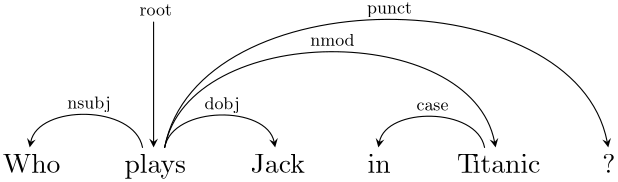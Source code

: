 <?xml version="1.0"?>
<!DOCTYPE ipe SYSTEM "ipe.dtd">
<ipe version="70000" creator="pdftoipe 2014/03/03">
<ipestyle>
<layout paper="425.197 141.732" frame="425.197 141.732" origin="0 0"/>
<symbol name="bullet"><path matrix="0.04 0 0 0.04 0 0" fill="black">
18 0 0 18 0 0 e</path></symbol>
</ipestyle>
<!-- Page: 1 1 -->
<page>
<text stroke="0 0 0" pos="0 0" transformations="affine" valign="baseline" size="9.9626" matrix="1 0 0 1 20.506 71.231">Who</text>
<text stroke="0 0 0" pos="0 0" transformations="affine" valign="baseline" size="9.9626" matrix="1 0 0 1 64.282 71.231">plays</text>
<text stroke="0 0 0" pos="0 0" transformations="affine" valign="baseline" size="9.9626" matrix="1 0 0 1 109.721 71.231">Jack</text>
<text stroke="0 0 0" pos="0 0" transformations="affine" valign="baseline" size="9.9626" matrix="1 0 0 1 151.833 71.231">in</text>
<text stroke="0 0 0" pos="0 0" transformations="affine" valign="baseline" size="9.9626" matrix="1 0 0 1 183.992 71.231">T</text>
<text stroke="0 0 0" pos="0 0" transformations="affine" valign="baseline" size="9.9626" matrix="1 0 0 1 189.73 71.231">itanic</text>
<text stroke="0 0 0" pos="0 0" transformations="affine" valign="baseline" size="9.9626" matrix="1 0 0 1 236.276 71.231">?</text>
<path stroke="0 0 0" pen="0.3985" cap="1">
70.8119 80.3967 m
67.7891 95.9473 33.2117 95.9473 30.5694 82.3542 c
</path>
<path fill="0 0 0" fillrule="wind">
30.1889 80.3967 m
32.3637 83.2243 l
30.5694 82.3542 l
29.2317 83.8331 l
</path>
<text stroke="0 0 0" pos="0 0" transformations="affine" valign="baseline" size="8.9664" matrix="0.7 0 0 0.7 43.701 94.413">nsubj</text>
<path stroke="0 0 0" pen="0.3985" cap="1">
78.7821 80.3967 m
81.743 95.6289 115.612 95.6289 118.193 82.3542 c
</path>
<path fill="0 0 0" fillrule="wind">
118.573 80.3967 m
119.53 83.8331 l
118.193 82.3542 l
116.398 83.2243 l
</path>
<text stroke="0 0 0" pos="0 0" transformations="affine" valign="baseline" size="8.9664" matrix="0.7 0 0 0.7 93.098 94.174">dobj</text>
<path stroke="0 0 0" pen="0.3985" cap="1">
78.7821 80.3967 m
87.6481 126.008 189.065 126.008 197.551 82.3542 c
</path>
<path fill="0 0 0" fillrule="wind">
197.931 80.3967 m
198.888 83.8331 l
197.551 82.3542 l
195.756 83.2243 l
</path>
<text stroke="0 0 0" pos="0 0" transformations="affine" valign="baseline" size="8.9664" matrix="0.7 0 0 0.7 131.207 116.958">nmod</text>
<path stroke="0 0 0" pen="0.3985" cap="1">
193.946 80.3967 m
191.101 95.0339 158.554 95.0339 156.09 82.3542 c
</path>
<path fill="0 0 0" fillrule="wind">
155.709 80.3967 m
157.884 83.2243 l
156.09 82.3542 l
154.752 83.8331 l
</path>
<text stroke="0 0 0" pos="0 0" transformations="affine" valign="baseline" size="8.9664" matrix="0.7 0 0 0.7 169.426 93.728">case</text>
<path stroke="0 0 0" pen="0.3985" cap="1">
78.7821 80.3967 m
90.666 141.534 226.605 141.534 238.109 82.3542 c
</path>
<path fill="0 0 0" fillrule="wind">
238.489 80.3967 m
239.446 83.833 l
238.109 82.3542 l
236.314 83.2243 l
</path>
<text stroke="0 0 0" pos="0 0" transformations="affine" valign="baseline" size="8.9664" matrix="0.7 0 0 0.7 151.662 128.603">punct</text>
<text stroke="0 0 0" pos="0 0" transformations="affine" valign="baseline" size="8.9664" matrix="0.7 0 0 0.7 69.742 127.86">root</text>
<path stroke="0 0 0" pen="0.3985" cap="1">
74.797 125.507 m
74.797 82.3892 l
</path>
<path fill="0 0 0" fillrule="wind">
74.797 80.3967 m
76.391 83.5847 l
74.797 82.3892 l
73.203 83.5847 l
</path>
</page>
</ipe>
